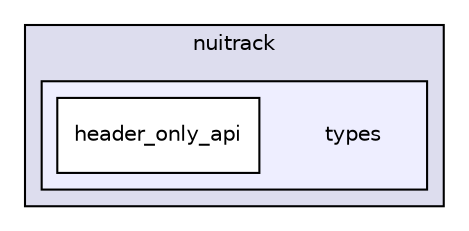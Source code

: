 digraph "nuitrack/types" {
  compound=true
  node [ fontsize="10", fontname="Helvetica"];
  edge [ labelfontsize="10", labelfontname="Helvetica"];
  subgraph clusterdir_835c3d3a38deb1de8f03a33132287d9e {
    graph [ bgcolor="#ddddee", pencolor="black", label="nuitrack" fontname="Helvetica", fontsize="10", URL="dir_835c3d3a38deb1de8f03a33132287d9e.html"]
  subgraph clusterdir_bbdae0ff0e787d914458b87880a6cbf4 {
    graph [ bgcolor="#eeeeff", pencolor="black", label="" URL="dir_bbdae0ff0e787d914458b87880a6cbf4.html"];
    dir_bbdae0ff0e787d914458b87880a6cbf4 [shape=plaintext label="types"];
    dir_13055e82831169d88caec537b48972e7 [shape=box label="header_only_api" color="black" fillcolor="white" style="filled" URL="dir_13055e82831169d88caec537b48972e7.html"];
  }
  }
}
